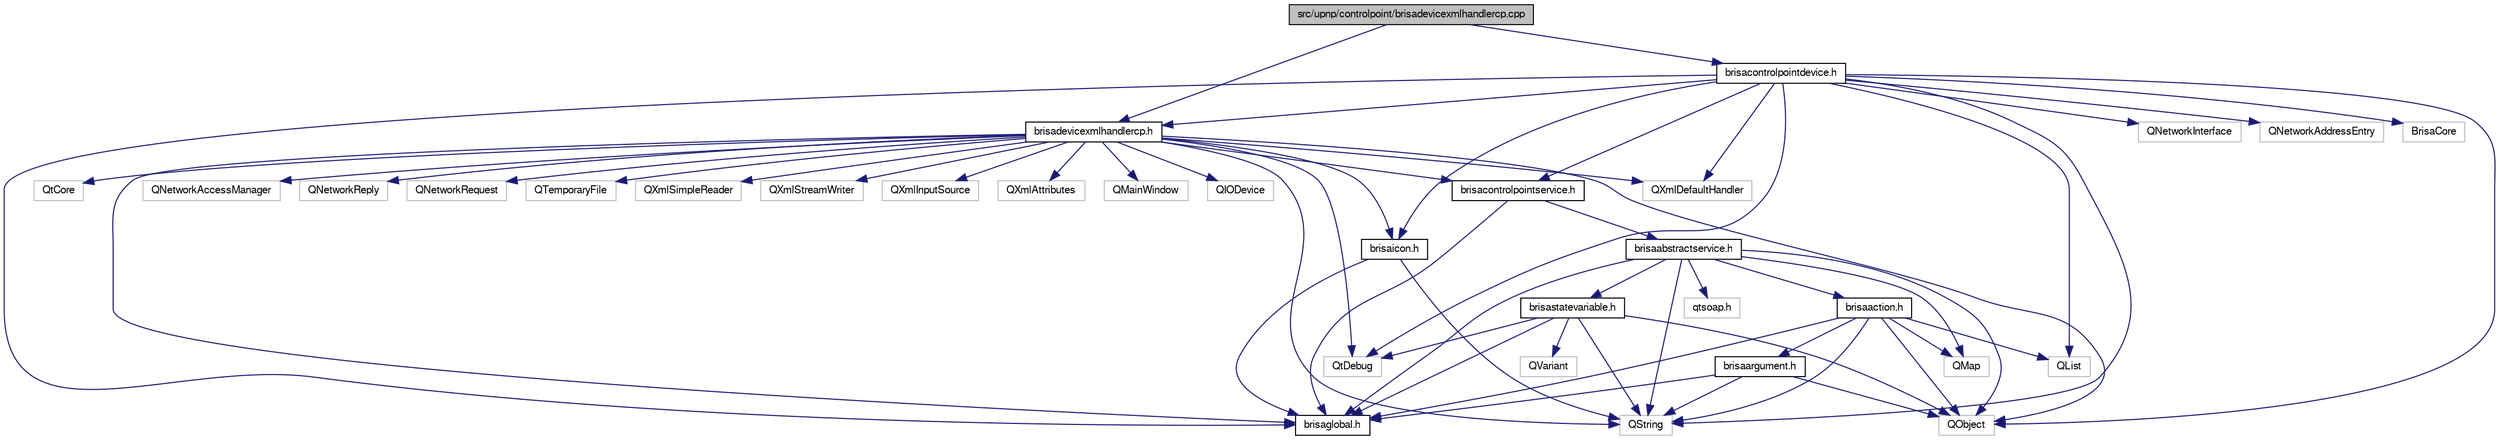 digraph G
{
  bgcolor="transparent";
  edge [fontname="FreeSans",fontsize="10",labelfontname="FreeSans",labelfontsize="10"];
  node [fontname="FreeSans",fontsize="10",shape=record];
  Node1 [label="src/upnp/controlpoint/brisadevicexmlhandlercp.cpp",height=0.2,width=0.4,color="black", fillcolor="grey75", style="filled" fontcolor="black"];
  Node1 -> Node2 [color="midnightblue",fontsize="10",style="solid"];
  Node2 [label="brisadevicexmlhandlercp.h",height=0.2,width=0.4,color="black",URL="$brisadevicexmlhandlercp_8h.html"];
  Node2 -> Node3 [color="midnightblue",fontsize="10",style="solid"];
  Node3 [label="QXmlDefaultHandler",height=0.2,width=0.4,color="grey75"];
  Node2 -> Node4 [color="midnightblue",fontsize="10",style="solid"];
  Node4 [label="QXmlSimpleReader",height=0.2,width=0.4,color="grey75"];
  Node2 -> Node5 [color="midnightblue",fontsize="10",style="solid"];
  Node5 [label="QXmlStreamWriter",height=0.2,width=0.4,color="grey75"];
  Node2 -> Node6 [color="midnightblue",fontsize="10",style="solid"];
  Node6 [label="QXmlInputSource",height=0.2,width=0.4,color="grey75"];
  Node2 -> Node7 [color="midnightblue",fontsize="10",style="solid"];
  Node7 [label="QXmlAttributes",height=0.2,width=0.4,color="grey75"];
  Node2 -> Node8 [color="midnightblue",fontsize="10",style="solid"];
  Node8 [label="QMainWindow",height=0.2,width=0.4,color="grey75"];
  Node2 -> Node9 [color="midnightblue",fontsize="10",style="solid"];
  Node9 [label="QIODevice",height=0.2,width=0.4,color="grey75"];
  Node2 -> Node10 [color="midnightblue",fontsize="10",style="solid"];
  Node10 [label="QString",height=0.2,width=0.4,color="grey75"];
  Node2 -> Node11 [color="midnightblue",fontsize="10",style="solid"];
  Node11 [label="QtDebug",height=0.2,width=0.4,color="grey75"];
  Node2 -> Node12 [color="midnightblue",fontsize="10",style="solid"];
  Node12 [label="QtCore",height=0.2,width=0.4,color="grey75"];
  Node2 -> Node13 [color="midnightblue",fontsize="10",style="solid"];
  Node13 [label="QObject",height=0.2,width=0.4,color="grey75"];
  Node2 -> Node14 [color="midnightblue",fontsize="10",style="solid"];
  Node14 [label="QNetworkAccessManager",height=0.2,width=0.4,color="grey75"];
  Node2 -> Node15 [color="midnightblue",fontsize="10",style="solid"];
  Node15 [label="QNetworkReply",height=0.2,width=0.4,color="grey75"];
  Node2 -> Node16 [color="midnightblue",fontsize="10",style="solid"];
  Node16 [label="QNetworkRequest",height=0.2,width=0.4,color="grey75"];
  Node2 -> Node17 [color="midnightblue",fontsize="10",style="solid"];
  Node17 [label="QTemporaryFile",height=0.2,width=0.4,color="grey75"];
  Node2 -> Node18 [color="midnightblue",fontsize="10",style="solid"];
  Node18 [label="brisaicon.h",height=0.2,width=0.4,color="black",URL="$brisaicon_8h.html"];
  Node18 -> Node10 [color="midnightblue",fontsize="10",style="solid"];
  Node18 -> Node19 [color="midnightblue",fontsize="10",style="solid"];
  Node19 [label="brisaglobal.h",height=0.2,width=0.4,color="black",URL="$brisaglobal_8h.html"];
  Node2 -> Node20 [color="midnightblue",fontsize="10",style="solid"];
  Node20 [label="brisacontrolpointservice.h",height=0.2,width=0.4,color="black",URL="$brisacontrolpointservice_8h.html"];
  Node20 -> Node21 [color="midnightblue",fontsize="10",style="solid"];
  Node21 [label="brisaabstractservice.h",height=0.2,width=0.4,color="black",URL="$brisaabstractservice_8h.html"];
  Node21 -> Node22 [color="midnightblue",fontsize="10",style="solid"];
  Node22 [label="brisaaction.h",height=0.2,width=0.4,color="black",URL="$brisaaction_8h.html"];
  Node22 -> Node23 [color="midnightblue",fontsize="10",style="solid"];
  Node23 [label="brisaargument.h",height=0.2,width=0.4,color="black",URL="$brisaargument_8h.html"];
  Node23 -> Node13 [color="midnightblue",fontsize="10",style="solid"];
  Node23 -> Node10 [color="midnightblue",fontsize="10",style="solid"];
  Node23 -> Node19 [color="midnightblue",fontsize="10",style="solid"];
  Node22 -> Node19 [color="midnightblue",fontsize="10",style="solid"];
  Node22 -> Node10 [color="midnightblue",fontsize="10",style="solid"];
  Node22 -> Node24 [color="midnightblue",fontsize="10",style="solid"];
  Node24 [label="QList",height=0.2,width=0.4,color="grey75"];
  Node22 -> Node25 [color="midnightblue",fontsize="10",style="solid"];
  Node25 [label="QMap",height=0.2,width=0.4,color="grey75"];
  Node22 -> Node13 [color="midnightblue",fontsize="10",style="solid"];
  Node21 -> Node26 [color="midnightblue",fontsize="10",style="solid"];
  Node26 [label="brisastatevariable.h",height=0.2,width=0.4,color="black",URL="$brisastatevariable_8h.html"];
  Node26 -> Node10 [color="midnightblue",fontsize="10",style="solid"];
  Node26 -> Node27 [color="midnightblue",fontsize="10",style="solid"];
  Node27 [label="QVariant",height=0.2,width=0.4,color="grey75"];
  Node26 -> Node13 [color="midnightblue",fontsize="10",style="solid"];
  Node26 -> Node11 [color="midnightblue",fontsize="10",style="solid"];
  Node26 -> Node19 [color="midnightblue",fontsize="10",style="solid"];
  Node21 -> Node19 [color="midnightblue",fontsize="10",style="solid"];
  Node21 -> Node28 [color="midnightblue",fontsize="10",style="solid"];
  Node28 [label="qtsoap.h",height=0.2,width=0.4,color="grey75"];
  Node21 -> Node25 [color="midnightblue",fontsize="10",style="solid"];
  Node21 -> Node10 [color="midnightblue",fontsize="10",style="solid"];
  Node21 -> Node13 [color="midnightblue",fontsize="10",style="solid"];
  Node20 -> Node19 [color="midnightblue",fontsize="10",style="solid"];
  Node2 -> Node19 [color="midnightblue",fontsize="10",style="solid"];
  Node1 -> Node29 [color="midnightblue",fontsize="10",style="solid"];
  Node29 [label="brisacontrolpointdevice.h",height=0.2,width=0.4,color="black",URL="$brisacontrolpointdevice_8h.html"];
  Node29 -> Node10 [color="midnightblue",fontsize="10",style="solid"];
  Node29 -> Node24 [color="midnightblue",fontsize="10",style="solid"];
  Node29 -> Node3 [color="midnightblue",fontsize="10",style="solid"];
  Node29 -> Node30 [color="midnightblue",fontsize="10",style="solid"];
  Node30 [label="QNetworkInterface",height=0.2,width=0.4,color="grey75"];
  Node29 -> Node31 [color="midnightblue",fontsize="10",style="solid"];
  Node31 [label="QNetworkAddressEntry",height=0.2,width=0.4,color="grey75"];
  Node29 -> Node11 [color="midnightblue",fontsize="10",style="solid"];
  Node29 -> Node13 [color="midnightblue",fontsize="10",style="solid"];
  Node29 -> Node32 [color="midnightblue",fontsize="10",style="solid"];
  Node32 [label="BrisaCore",height=0.2,width=0.4,color="grey75"];
  Node29 -> Node18 [color="midnightblue",fontsize="10",style="solid"];
  Node29 -> Node20 [color="midnightblue",fontsize="10",style="solid"];
  Node29 -> Node2 [color="midnightblue",fontsize="10",style="solid"];
  Node29 -> Node19 [color="midnightblue",fontsize="10",style="solid"];
}
